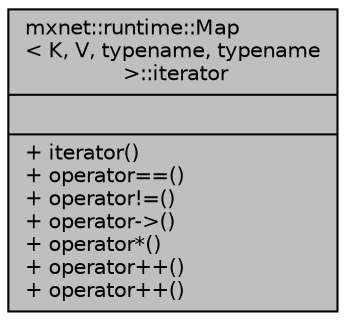 digraph "mxnet::runtime::Map&lt; K, V, typename, typename &gt;::iterator"
{
 // LATEX_PDF_SIZE
  edge [fontname="Helvetica",fontsize="10",labelfontname="Helvetica",labelfontsize="10"];
  node [fontname="Helvetica",fontsize="10",shape=record];
  Node1 [label="{mxnet::runtime::Map\l\< K, V, typename, typename\l \>::iterator\n||+ iterator()\l+ operator==()\l+ operator!=()\l+ operator-\>()\l+ operator*()\l+ operator++()\l+ operator++()\l}",height=0.2,width=0.4,color="black", fillcolor="grey75", style="filled", fontcolor="black",tooltip="Iterator of the hash map."];
}
